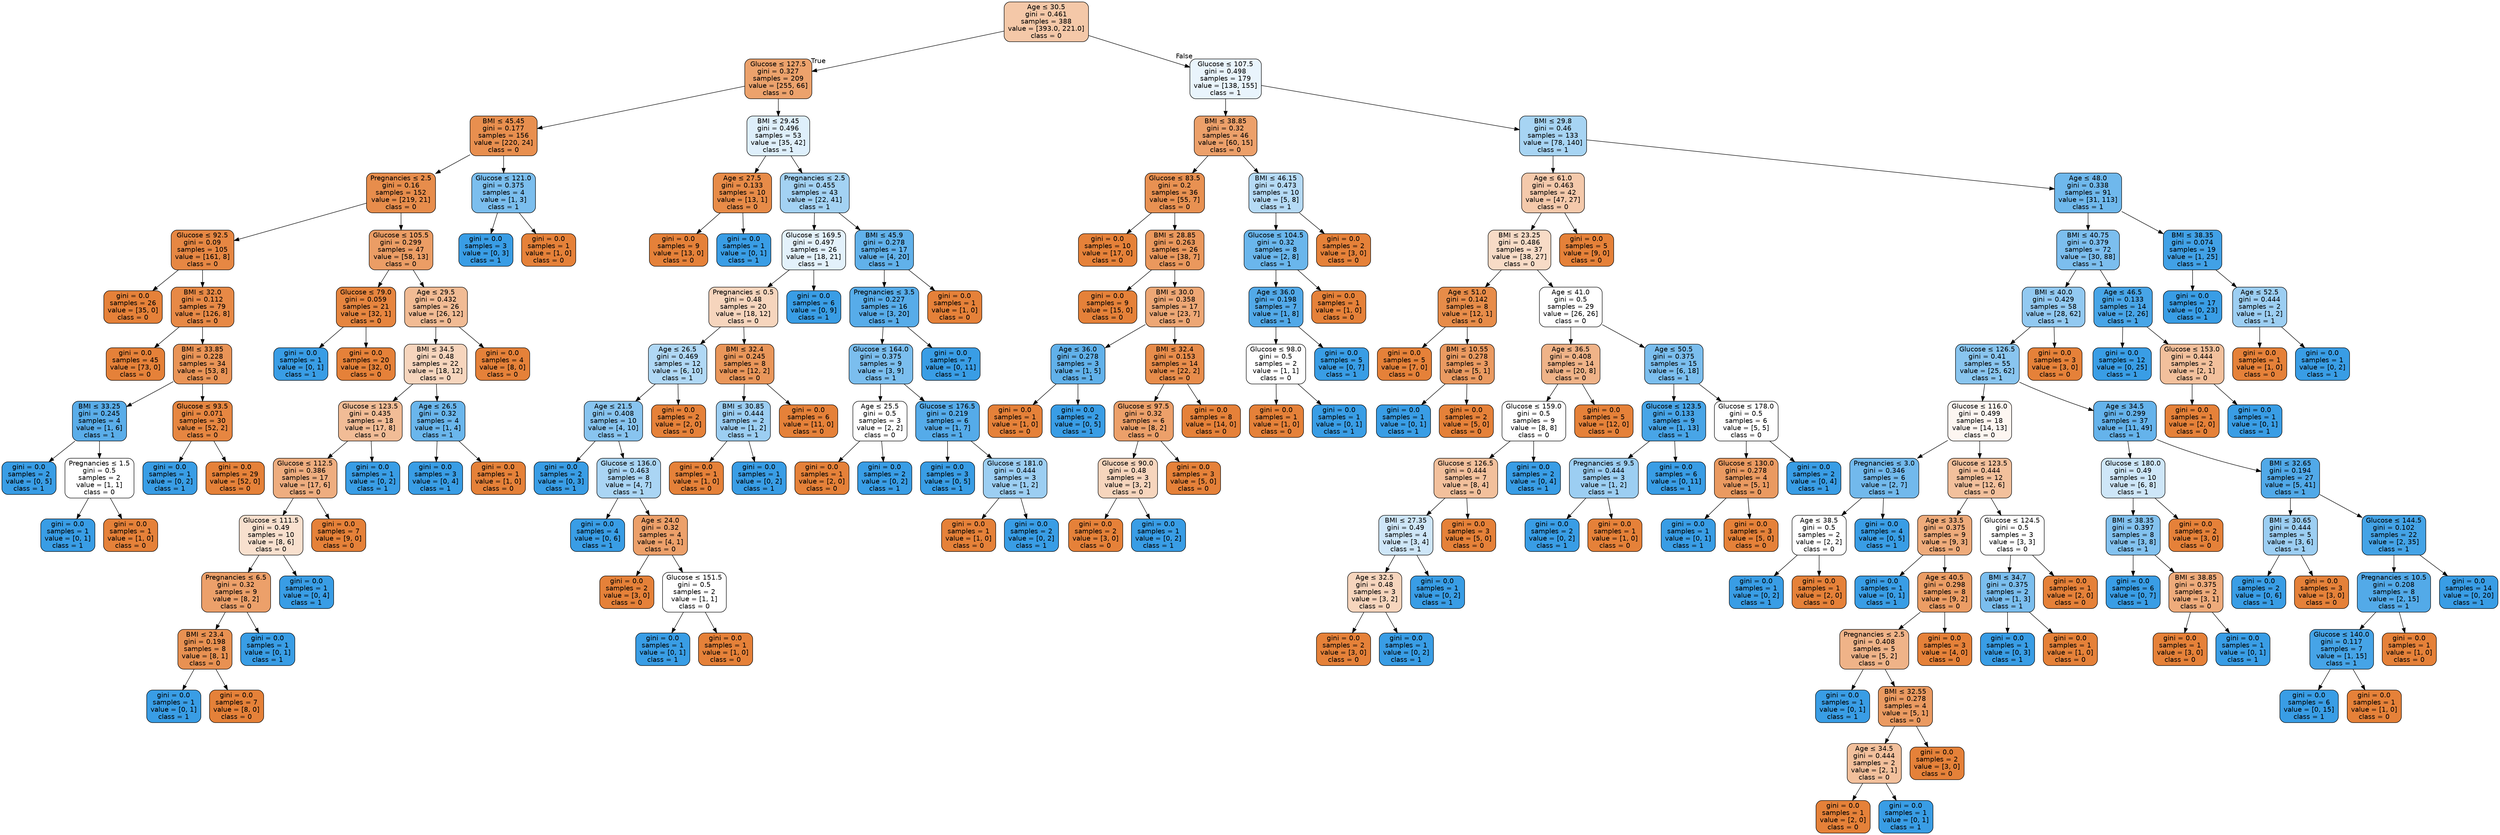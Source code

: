 digraph Tree {
node [shape=box, style="filled, rounded", color="black", fontname="helvetica"] ;
edge [fontname="helvetica"] ;
0 [label=<Age &le; 30.5<br/>gini = 0.461<br/>samples = 388<br/>value = [393.0, 221.0]<br/>class = 0>, fillcolor="#f4c8a8"] ;
1 [label=<Glucose &le; 127.5<br/>gini = 0.327<br/>samples = 209<br/>value = [255, 66]<br/>class = 0>, fillcolor="#eca26c"] ;
0 -> 1 [labeldistance=2.5, labelangle=45, headlabel="True"] ;
2 [label=<BMI &le; 45.45<br/>gini = 0.177<br/>samples = 156<br/>value = [220, 24]<br/>class = 0>, fillcolor="#e88f4f"] ;
1 -> 2 ;
3 [label=<Pregnancies &le; 2.5<br/>gini = 0.16<br/>samples = 152<br/>value = [219, 21]<br/>class = 0>, fillcolor="#e78d4c"] ;
2 -> 3 ;
4 [label=<Glucose &le; 92.5<br/>gini = 0.09<br/>samples = 105<br/>value = [161, 8]<br/>class = 0>, fillcolor="#e68743"] ;
3 -> 4 ;
5 [label=<gini = 0.0<br/>samples = 26<br/>value = [35, 0]<br/>class = 0>, fillcolor="#e58139"] ;
4 -> 5 ;
6 [label=<BMI &le; 32.0<br/>gini = 0.112<br/>samples = 79<br/>value = [126, 8]<br/>class = 0>, fillcolor="#e78946"] ;
4 -> 6 ;
7 [label=<gini = 0.0<br/>samples = 45<br/>value = [73, 0]<br/>class = 0>, fillcolor="#e58139"] ;
6 -> 7 ;
8 [label=<BMI &le; 33.85<br/>gini = 0.228<br/>samples = 34<br/>value = [53, 8]<br/>class = 0>, fillcolor="#e99457"] ;
6 -> 8 ;
9 [label=<BMI &le; 33.25<br/>gini = 0.245<br/>samples = 4<br/>value = [1, 6]<br/>class = 1>, fillcolor="#5aade9"] ;
8 -> 9 ;
10 [label=<gini = 0.0<br/>samples = 2<br/>value = [0, 5]<br/>class = 1>, fillcolor="#399de5"] ;
9 -> 10 ;
11 [label=<Pregnancies &le; 1.5<br/>gini = 0.5<br/>samples = 2<br/>value = [1, 1]<br/>class = 0>, fillcolor="#ffffff"] ;
9 -> 11 ;
12 [label=<gini = 0.0<br/>samples = 1<br/>value = [0, 1]<br/>class = 1>, fillcolor="#399de5"] ;
11 -> 12 ;
13 [label=<gini = 0.0<br/>samples = 1<br/>value = [1, 0]<br/>class = 0>, fillcolor="#e58139"] ;
11 -> 13 ;
14 [label=<Glucose &le; 93.5<br/>gini = 0.071<br/>samples = 30<br/>value = [52, 2]<br/>class = 0>, fillcolor="#e68641"] ;
8 -> 14 ;
15 [label=<gini = 0.0<br/>samples = 1<br/>value = [0, 2]<br/>class = 1>, fillcolor="#399de5"] ;
14 -> 15 ;
16 [label=<gini = 0.0<br/>samples = 29<br/>value = [52, 0]<br/>class = 0>, fillcolor="#e58139"] ;
14 -> 16 ;
17 [label=<Glucose &le; 105.5<br/>gini = 0.299<br/>samples = 47<br/>value = [58, 13]<br/>class = 0>, fillcolor="#eb9d65"] ;
3 -> 17 ;
18 [label=<Glucose &le; 79.0<br/>gini = 0.059<br/>samples = 21<br/>value = [32, 1]<br/>class = 0>, fillcolor="#e6853f"] ;
17 -> 18 ;
19 [label=<gini = 0.0<br/>samples = 1<br/>value = [0, 1]<br/>class = 1>, fillcolor="#399de5"] ;
18 -> 19 ;
20 [label=<gini = 0.0<br/>samples = 20<br/>value = [32, 0]<br/>class = 0>, fillcolor="#e58139"] ;
18 -> 20 ;
21 [label=<Age &le; 29.5<br/>gini = 0.432<br/>samples = 26<br/>value = [26, 12]<br/>class = 0>, fillcolor="#f1bb94"] ;
17 -> 21 ;
22 [label=<BMI &le; 34.5<br/>gini = 0.48<br/>samples = 22<br/>value = [18, 12]<br/>class = 0>, fillcolor="#f6d5bd"] ;
21 -> 22 ;
23 [label=<Glucose &le; 123.5<br/>gini = 0.435<br/>samples = 18<br/>value = [17, 8]<br/>class = 0>, fillcolor="#f1bc96"] ;
22 -> 23 ;
24 [label=<Glucose &le; 112.5<br/>gini = 0.386<br/>samples = 17<br/>value = [17, 6]<br/>class = 0>, fillcolor="#eead7f"] ;
23 -> 24 ;
25 [label=<Glucose &le; 111.5<br/>gini = 0.49<br/>samples = 10<br/>value = [8, 6]<br/>class = 0>, fillcolor="#f8e0ce"] ;
24 -> 25 ;
26 [label=<Pregnancies &le; 6.5<br/>gini = 0.32<br/>samples = 9<br/>value = [8, 2]<br/>class = 0>, fillcolor="#eca06a"] ;
25 -> 26 ;
27 [label=<BMI &le; 23.4<br/>gini = 0.198<br/>samples = 8<br/>value = [8, 1]<br/>class = 0>, fillcolor="#e89152"] ;
26 -> 27 ;
28 [label=<gini = 0.0<br/>samples = 1<br/>value = [0, 1]<br/>class = 1>, fillcolor="#399de5"] ;
27 -> 28 ;
29 [label=<gini = 0.0<br/>samples = 7<br/>value = [8, 0]<br/>class = 0>, fillcolor="#e58139"] ;
27 -> 29 ;
30 [label=<gini = 0.0<br/>samples = 1<br/>value = [0, 1]<br/>class = 1>, fillcolor="#399de5"] ;
26 -> 30 ;
31 [label=<gini = 0.0<br/>samples = 1<br/>value = [0, 4]<br/>class = 1>, fillcolor="#399de5"] ;
25 -> 31 ;
32 [label=<gini = 0.0<br/>samples = 7<br/>value = [9, 0]<br/>class = 0>, fillcolor="#e58139"] ;
24 -> 32 ;
33 [label=<gini = 0.0<br/>samples = 1<br/>value = [0, 2]<br/>class = 1>, fillcolor="#399de5"] ;
23 -> 33 ;
34 [label=<Age &le; 26.5<br/>gini = 0.32<br/>samples = 4<br/>value = [1, 4]<br/>class = 1>, fillcolor="#6ab6ec"] ;
22 -> 34 ;
35 [label=<gini = 0.0<br/>samples = 3<br/>value = [0, 4]<br/>class = 1>, fillcolor="#399de5"] ;
34 -> 35 ;
36 [label=<gini = 0.0<br/>samples = 1<br/>value = [1, 0]<br/>class = 0>, fillcolor="#e58139"] ;
34 -> 36 ;
37 [label=<gini = 0.0<br/>samples = 4<br/>value = [8, 0]<br/>class = 0>, fillcolor="#e58139"] ;
21 -> 37 ;
38 [label=<Glucose &le; 121.0<br/>gini = 0.375<br/>samples = 4<br/>value = [1, 3]<br/>class = 1>, fillcolor="#7bbeee"] ;
2 -> 38 ;
39 [label=<gini = 0.0<br/>samples = 3<br/>value = [0, 3]<br/>class = 1>, fillcolor="#399de5"] ;
38 -> 39 ;
40 [label=<gini = 0.0<br/>samples = 1<br/>value = [1, 0]<br/>class = 0>, fillcolor="#e58139"] ;
38 -> 40 ;
41 [label=<BMI &le; 29.45<br/>gini = 0.496<br/>samples = 53<br/>value = [35, 42]<br/>class = 1>, fillcolor="#deeffb"] ;
1 -> 41 ;
42 [label=<Age &le; 27.5<br/>gini = 0.133<br/>samples = 10<br/>value = [13, 1]<br/>class = 0>, fillcolor="#e78b48"] ;
41 -> 42 ;
43 [label=<gini = 0.0<br/>samples = 9<br/>value = [13, 0]<br/>class = 0>, fillcolor="#e58139"] ;
42 -> 43 ;
44 [label=<gini = 0.0<br/>samples = 1<br/>value = [0, 1]<br/>class = 1>, fillcolor="#399de5"] ;
42 -> 44 ;
45 [label=<Pregnancies &le; 2.5<br/>gini = 0.455<br/>samples = 43<br/>value = [22, 41]<br/>class = 1>, fillcolor="#a3d2f3"] ;
41 -> 45 ;
46 [label=<Glucose &le; 169.5<br/>gini = 0.497<br/>samples = 26<br/>value = [18, 21]<br/>class = 1>, fillcolor="#e3f1fb"] ;
45 -> 46 ;
47 [label=<Pregnancies &le; 0.5<br/>gini = 0.48<br/>samples = 20<br/>value = [18, 12]<br/>class = 0>, fillcolor="#f6d5bd"] ;
46 -> 47 ;
48 [label=<Age &le; 26.5<br/>gini = 0.469<br/>samples = 12<br/>value = [6, 10]<br/>class = 1>, fillcolor="#b0d8f5"] ;
47 -> 48 ;
49 [label=<Age &le; 21.5<br/>gini = 0.408<br/>samples = 10<br/>value = [4, 10]<br/>class = 1>, fillcolor="#88c4ef"] ;
48 -> 49 ;
50 [label=<gini = 0.0<br/>samples = 2<br/>value = [0, 3]<br/>class = 1>, fillcolor="#399de5"] ;
49 -> 50 ;
51 [label=<Glucose &le; 136.0<br/>gini = 0.463<br/>samples = 8<br/>value = [4, 7]<br/>class = 1>, fillcolor="#aad5f4"] ;
49 -> 51 ;
52 [label=<gini = 0.0<br/>samples = 4<br/>value = [0, 6]<br/>class = 1>, fillcolor="#399de5"] ;
51 -> 52 ;
53 [label=<Age &le; 24.0<br/>gini = 0.32<br/>samples = 4<br/>value = [4, 1]<br/>class = 0>, fillcolor="#eca06a"] ;
51 -> 53 ;
54 [label=<gini = 0.0<br/>samples = 2<br/>value = [3, 0]<br/>class = 0>, fillcolor="#e58139"] ;
53 -> 54 ;
55 [label=<Glucose &le; 151.5<br/>gini = 0.5<br/>samples = 2<br/>value = [1, 1]<br/>class = 0>, fillcolor="#ffffff"] ;
53 -> 55 ;
56 [label=<gini = 0.0<br/>samples = 1<br/>value = [0, 1]<br/>class = 1>, fillcolor="#399de5"] ;
55 -> 56 ;
57 [label=<gini = 0.0<br/>samples = 1<br/>value = [1, 0]<br/>class = 0>, fillcolor="#e58139"] ;
55 -> 57 ;
58 [label=<gini = 0.0<br/>samples = 2<br/>value = [2, 0]<br/>class = 0>, fillcolor="#e58139"] ;
48 -> 58 ;
59 [label=<BMI &le; 32.4<br/>gini = 0.245<br/>samples = 8<br/>value = [12, 2]<br/>class = 0>, fillcolor="#e9965a"] ;
47 -> 59 ;
60 [label=<BMI &le; 30.85<br/>gini = 0.444<br/>samples = 2<br/>value = [1, 2]<br/>class = 1>, fillcolor="#9ccef2"] ;
59 -> 60 ;
61 [label=<gini = 0.0<br/>samples = 1<br/>value = [1, 0]<br/>class = 0>, fillcolor="#e58139"] ;
60 -> 61 ;
62 [label=<gini = 0.0<br/>samples = 1<br/>value = [0, 2]<br/>class = 1>, fillcolor="#399de5"] ;
60 -> 62 ;
63 [label=<gini = 0.0<br/>samples = 6<br/>value = [11, 0]<br/>class = 0>, fillcolor="#e58139"] ;
59 -> 63 ;
64 [label=<gini = 0.0<br/>samples = 6<br/>value = [0, 9]<br/>class = 1>, fillcolor="#399de5"] ;
46 -> 64 ;
65 [label=<BMI &le; 45.9<br/>gini = 0.278<br/>samples = 17<br/>value = [4, 20]<br/>class = 1>, fillcolor="#61b1ea"] ;
45 -> 65 ;
66 [label=<Pregnancies &le; 3.5<br/>gini = 0.227<br/>samples = 16<br/>value = [3, 20]<br/>class = 1>, fillcolor="#57ace9"] ;
65 -> 66 ;
67 [label=<Glucose &le; 164.0<br/>gini = 0.375<br/>samples = 9<br/>value = [3, 9]<br/>class = 1>, fillcolor="#7bbeee"] ;
66 -> 67 ;
68 [label=<Age &le; 25.5<br/>gini = 0.5<br/>samples = 3<br/>value = [2, 2]<br/>class = 0>, fillcolor="#ffffff"] ;
67 -> 68 ;
69 [label=<gini = 0.0<br/>samples = 1<br/>value = [2, 0]<br/>class = 0>, fillcolor="#e58139"] ;
68 -> 69 ;
70 [label=<gini = 0.0<br/>samples = 2<br/>value = [0, 2]<br/>class = 1>, fillcolor="#399de5"] ;
68 -> 70 ;
71 [label=<Glucose &le; 176.5<br/>gini = 0.219<br/>samples = 6<br/>value = [1, 7]<br/>class = 1>, fillcolor="#55abe9"] ;
67 -> 71 ;
72 [label=<gini = 0.0<br/>samples = 3<br/>value = [0, 5]<br/>class = 1>, fillcolor="#399de5"] ;
71 -> 72 ;
73 [label=<Glucose &le; 181.0<br/>gini = 0.444<br/>samples = 3<br/>value = [1, 2]<br/>class = 1>, fillcolor="#9ccef2"] ;
71 -> 73 ;
74 [label=<gini = 0.0<br/>samples = 1<br/>value = [1, 0]<br/>class = 0>, fillcolor="#e58139"] ;
73 -> 74 ;
75 [label=<gini = 0.0<br/>samples = 2<br/>value = [0, 2]<br/>class = 1>, fillcolor="#399de5"] ;
73 -> 75 ;
76 [label=<gini = 0.0<br/>samples = 7<br/>value = [0, 11]<br/>class = 1>, fillcolor="#399de5"] ;
66 -> 76 ;
77 [label=<gini = 0.0<br/>samples = 1<br/>value = [1, 0]<br/>class = 0>, fillcolor="#e58139"] ;
65 -> 77 ;
78 [label=<Glucose &le; 107.5<br/>gini = 0.498<br/>samples = 179<br/>value = [138, 155]<br/>class = 1>, fillcolor="#e9f4fc"] ;
0 -> 78 [labeldistance=2.5, labelangle=-45, headlabel="False"] ;
79 [label=<BMI &le; 38.85<br/>gini = 0.32<br/>samples = 46<br/>value = [60, 15]<br/>class = 0>, fillcolor="#eca06a"] ;
78 -> 79 ;
80 [label=<Glucose &le; 83.5<br/>gini = 0.2<br/>samples = 36<br/>value = [55, 7]<br/>class = 0>, fillcolor="#e89152"] ;
79 -> 80 ;
81 [label=<gini = 0.0<br/>samples = 10<br/>value = [17, 0]<br/>class = 0>, fillcolor="#e58139"] ;
80 -> 81 ;
82 [label=<BMI &le; 28.85<br/>gini = 0.263<br/>samples = 26<br/>value = [38, 7]<br/>class = 0>, fillcolor="#ea985d"] ;
80 -> 82 ;
83 [label=<gini = 0.0<br/>samples = 9<br/>value = [15, 0]<br/>class = 0>, fillcolor="#e58139"] ;
82 -> 83 ;
84 [label=<BMI &le; 30.0<br/>gini = 0.358<br/>samples = 17<br/>value = [23, 7]<br/>class = 0>, fillcolor="#eda775"] ;
82 -> 84 ;
85 [label=<Age &le; 36.0<br/>gini = 0.278<br/>samples = 3<br/>value = [1, 5]<br/>class = 1>, fillcolor="#61b1ea"] ;
84 -> 85 ;
86 [label=<gini = 0.0<br/>samples = 1<br/>value = [1, 0]<br/>class = 0>, fillcolor="#e58139"] ;
85 -> 86 ;
87 [label=<gini = 0.0<br/>samples = 2<br/>value = [0, 5]<br/>class = 1>, fillcolor="#399de5"] ;
85 -> 87 ;
88 [label=<BMI &le; 32.4<br/>gini = 0.153<br/>samples = 14<br/>value = [22, 2]<br/>class = 0>, fillcolor="#e78c4b"] ;
84 -> 88 ;
89 [label=<Glucose &le; 97.5<br/>gini = 0.32<br/>samples = 6<br/>value = [8, 2]<br/>class = 0>, fillcolor="#eca06a"] ;
88 -> 89 ;
90 [label=<Glucose &le; 90.0<br/>gini = 0.48<br/>samples = 3<br/>value = [3, 2]<br/>class = 0>, fillcolor="#f6d5bd"] ;
89 -> 90 ;
91 [label=<gini = 0.0<br/>samples = 2<br/>value = [3, 0]<br/>class = 0>, fillcolor="#e58139"] ;
90 -> 91 ;
92 [label=<gini = 0.0<br/>samples = 1<br/>value = [0, 2]<br/>class = 1>, fillcolor="#399de5"] ;
90 -> 92 ;
93 [label=<gini = 0.0<br/>samples = 3<br/>value = [5, 0]<br/>class = 0>, fillcolor="#e58139"] ;
89 -> 93 ;
94 [label=<gini = 0.0<br/>samples = 8<br/>value = [14, 0]<br/>class = 0>, fillcolor="#e58139"] ;
88 -> 94 ;
95 [label=<BMI &le; 46.15<br/>gini = 0.473<br/>samples = 10<br/>value = [5, 8]<br/>class = 1>, fillcolor="#b5daf5"] ;
79 -> 95 ;
96 [label=<Glucose &le; 104.5<br/>gini = 0.32<br/>samples = 8<br/>value = [2, 8]<br/>class = 1>, fillcolor="#6ab6ec"] ;
95 -> 96 ;
97 [label=<Age &le; 36.0<br/>gini = 0.198<br/>samples = 7<br/>value = [1, 8]<br/>class = 1>, fillcolor="#52a9e8"] ;
96 -> 97 ;
98 [label=<Glucose &le; 98.0<br/>gini = 0.5<br/>samples = 2<br/>value = [1, 1]<br/>class = 0>, fillcolor="#ffffff"] ;
97 -> 98 ;
99 [label=<gini = 0.0<br/>samples = 1<br/>value = [1, 0]<br/>class = 0>, fillcolor="#e58139"] ;
98 -> 99 ;
100 [label=<gini = 0.0<br/>samples = 1<br/>value = [0, 1]<br/>class = 1>, fillcolor="#399de5"] ;
98 -> 100 ;
101 [label=<gini = 0.0<br/>samples = 5<br/>value = [0, 7]<br/>class = 1>, fillcolor="#399de5"] ;
97 -> 101 ;
102 [label=<gini = 0.0<br/>samples = 1<br/>value = [1, 0]<br/>class = 0>, fillcolor="#e58139"] ;
96 -> 102 ;
103 [label=<gini = 0.0<br/>samples = 2<br/>value = [3, 0]<br/>class = 0>, fillcolor="#e58139"] ;
95 -> 103 ;
104 [label=<BMI &le; 29.8<br/>gini = 0.46<br/>samples = 133<br/>value = [78, 140]<br/>class = 1>, fillcolor="#a7d4f3"] ;
78 -> 104 ;
105 [label=<Age &le; 61.0<br/>gini = 0.463<br/>samples = 42<br/>value = [47, 27]<br/>class = 0>, fillcolor="#f4c9ab"] ;
104 -> 105 ;
106 [label=<BMI &le; 23.25<br/>gini = 0.486<br/>samples = 37<br/>value = [38, 27]<br/>class = 0>, fillcolor="#f7dbc6"] ;
105 -> 106 ;
107 [label=<Age &le; 51.0<br/>gini = 0.142<br/>samples = 8<br/>value = [12, 1]<br/>class = 0>, fillcolor="#e78c49"] ;
106 -> 107 ;
108 [label=<gini = 0.0<br/>samples = 5<br/>value = [7, 0]<br/>class = 0>, fillcolor="#e58139"] ;
107 -> 108 ;
109 [label=<BMI &le; 10.55<br/>gini = 0.278<br/>samples = 3<br/>value = [5, 1]<br/>class = 0>, fillcolor="#ea9a61"] ;
107 -> 109 ;
110 [label=<gini = 0.0<br/>samples = 1<br/>value = [0, 1]<br/>class = 1>, fillcolor="#399de5"] ;
109 -> 110 ;
111 [label=<gini = 0.0<br/>samples = 2<br/>value = [5, 0]<br/>class = 0>, fillcolor="#e58139"] ;
109 -> 111 ;
112 [label=<Age &le; 41.0<br/>gini = 0.5<br/>samples = 29<br/>value = [26, 26]<br/>class = 0>, fillcolor="#ffffff"] ;
106 -> 112 ;
113 [label=<Age &le; 36.5<br/>gini = 0.408<br/>samples = 14<br/>value = [20, 8]<br/>class = 0>, fillcolor="#efb388"] ;
112 -> 113 ;
114 [label=<Glucose &le; 159.0<br/>gini = 0.5<br/>samples = 9<br/>value = [8, 8]<br/>class = 0>, fillcolor="#ffffff"] ;
113 -> 114 ;
115 [label=<Glucose &le; 126.5<br/>gini = 0.444<br/>samples = 7<br/>value = [8, 4]<br/>class = 0>, fillcolor="#f2c09c"] ;
114 -> 115 ;
116 [label=<BMI &le; 27.35<br/>gini = 0.49<br/>samples = 4<br/>value = [3, 4]<br/>class = 1>, fillcolor="#cee6f8"] ;
115 -> 116 ;
117 [label=<Age &le; 32.5<br/>gini = 0.48<br/>samples = 3<br/>value = [3, 2]<br/>class = 0>, fillcolor="#f6d5bd"] ;
116 -> 117 ;
118 [label=<gini = 0.0<br/>samples = 2<br/>value = [3, 0]<br/>class = 0>, fillcolor="#e58139"] ;
117 -> 118 ;
119 [label=<gini = 0.0<br/>samples = 1<br/>value = [0, 2]<br/>class = 1>, fillcolor="#399de5"] ;
117 -> 119 ;
120 [label=<gini = 0.0<br/>samples = 1<br/>value = [0, 2]<br/>class = 1>, fillcolor="#399de5"] ;
116 -> 120 ;
121 [label=<gini = 0.0<br/>samples = 3<br/>value = [5, 0]<br/>class = 0>, fillcolor="#e58139"] ;
115 -> 121 ;
122 [label=<gini = 0.0<br/>samples = 2<br/>value = [0, 4]<br/>class = 1>, fillcolor="#399de5"] ;
114 -> 122 ;
123 [label=<gini = 0.0<br/>samples = 5<br/>value = [12, 0]<br/>class = 0>, fillcolor="#e58139"] ;
113 -> 123 ;
124 [label=<Age &le; 50.5<br/>gini = 0.375<br/>samples = 15<br/>value = [6, 18]<br/>class = 1>, fillcolor="#7bbeee"] ;
112 -> 124 ;
125 [label=<Glucose &le; 123.5<br/>gini = 0.133<br/>samples = 9<br/>value = [1, 13]<br/>class = 1>, fillcolor="#48a5e7"] ;
124 -> 125 ;
126 [label=<Pregnancies &le; 9.5<br/>gini = 0.444<br/>samples = 3<br/>value = [1, 2]<br/>class = 1>, fillcolor="#9ccef2"] ;
125 -> 126 ;
127 [label=<gini = 0.0<br/>samples = 2<br/>value = [0, 2]<br/>class = 1>, fillcolor="#399de5"] ;
126 -> 127 ;
128 [label=<gini = 0.0<br/>samples = 1<br/>value = [1, 0]<br/>class = 0>, fillcolor="#e58139"] ;
126 -> 128 ;
129 [label=<gini = 0.0<br/>samples = 6<br/>value = [0, 11]<br/>class = 1>, fillcolor="#399de5"] ;
125 -> 129 ;
130 [label=<Glucose &le; 178.0<br/>gini = 0.5<br/>samples = 6<br/>value = [5, 5]<br/>class = 0>, fillcolor="#ffffff"] ;
124 -> 130 ;
131 [label=<Glucose &le; 130.0<br/>gini = 0.278<br/>samples = 4<br/>value = [5, 1]<br/>class = 0>, fillcolor="#ea9a61"] ;
130 -> 131 ;
132 [label=<gini = 0.0<br/>samples = 1<br/>value = [0, 1]<br/>class = 1>, fillcolor="#399de5"] ;
131 -> 132 ;
133 [label=<gini = 0.0<br/>samples = 3<br/>value = [5, 0]<br/>class = 0>, fillcolor="#e58139"] ;
131 -> 133 ;
134 [label=<gini = 0.0<br/>samples = 2<br/>value = [0, 4]<br/>class = 1>, fillcolor="#399de5"] ;
130 -> 134 ;
135 [label=<gini = 0.0<br/>samples = 5<br/>value = [9, 0]<br/>class = 0>, fillcolor="#e58139"] ;
105 -> 135 ;
136 [label=<Age &le; 48.0<br/>gini = 0.338<br/>samples = 91<br/>value = [31, 113]<br/>class = 1>, fillcolor="#6fb8ec"] ;
104 -> 136 ;
137 [label=<BMI &le; 40.75<br/>gini = 0.379<br/>samples = 72<br/>value = [30, 88]<br/>class = 1>, fillcolor="#7cbeee"] ;
136 -> 137 ;
138 [label=<BMI &le; 40.0<br/>gini = 0.429<br/>samples = 58<br/>value = [28, 62]<br/>class = 1>, fillcolor="#92c9f1"] ;
137 -> 138 ;
139 [label=<Glucose &le; 126.5<br/>gini = 0.41<br/>samples = 55<br/>value = [25, 62]<br/>class = 1>, fillcolor="#89c5ef"] ;
138 -> 139 ;
140 [label=<Glucose &le; 116.0<br/>gini = 0.499<br/>samples = 18<br/>value = [14, 13]<br/>class = 0>, fillcolor="#fdf6f1"] ;
139 -> 140 ;
141 [label=<Pregnancies &le; 3.0<br/>gini = 0.346<br/>samples = 6<br/>value = [2, 7]<br/>class = 1>, fillcolor="#72b9ec"] ;
140 -> 141 ;
142 [label=<Age &le; 38.5<br/>gini = 0.5<br/>samples = 2<br/>value = [2, 2]<br/>class = 0>, fillcolor="#ffffff"] ;
141 -> 142 ;
143 [label=<gini = 0.0<br/>samples = 1<br/>value = [0, 2]<br/>class = 1>, fillcolor="#399de5"] ;
142 -> 143 ;
144 [label=<gini = 0.0<br/>samples = 1<br/>value = [2, 0]<br/>class = 0>, fillcolor="#e58139"] ;
142 -> 144 ;
145 [label=<gini = 0.0<br/>samples = 4<br/>value = [0, 5]<br/>class = 1>, fillcolor="#399de5"] ;
141 -> 145 ;
146 [label=<Glucose &le; 123.5<br/>gini = 0.444<br/>samples = 12<br/>value = [12, 6]<br/>class = 0>, fillcolor="#f2c09c"] ;
140 -> 146 ;
147 [label=<Age &le; 33.5<br/>gini = 0.375<br/>samples = 9<br/>value = [9, 3]<br/>class = 0>, fillcolor="#eeab7b"] ;
146 -> 147 ;
148 [label=<gini = 0.0<br/>samples = 1<br/>value = [0, 1]<br/>class = 1>, fillcolor="#399de5"] ;
147 -> 148 ;
149 [label=<Age &le; 40.5<br/>gini = 0.298<br/>samples = 8<br/>value = [9, 2]<br/>class = 0>, fillcolor="#eb9d65"] ;
147 -> 149 ;
150 [label=<Pregnancies &le; 2.5<br/>gini = 0.408<br/>samples = 5<br/>value = [5, 2]<br/>class = 0>, fillcolor="#efb388"] ;
149 -> 150 ;
151 [label=<gini = 0.0<br/>samples = 1<br/>value = [0, 1]<br/>class = 1>, fillcolor="#399de5"] ;
150 -> 151 ;
152 [label=<BMI &le; 32.55<br/>gini = 0.278<br/>samples = 4<br/>value = [5, 1]<br/>class = 0>, fillcolor="#ea9a61"] ;
150 -> 152 ;
153 [label=<Age &le; 34.5<br/>gini = 0.444<br/>samples = 2<br/>value = [2, 1]<br/>class = 0>, fillcolor="#f2c09c"] ;
152 -> 153 ;
154 [label=<gini = 0.0<br/>samples = 1<br/>value = [2, 0]<br/>class = 0>, fillcolor="#e58139"] ;
153 -> 154 ;
155 [label=<gini = 0.0<br/>samples = 1<br/>value = [0, 1]<br/>class = 1>, fillcolor="#399de5"] ;
153 -> 155 ;
156 [label=<gini = 0.0<br/>samples = 2<br/>value = [3, 0]<br/>class = 0>, fillcolor="#e58139"] ;
152 -> 156 ;
157 [label=<gini = 0.0<br/>samples = 3<br/>value = [4, 0]<br/>class = 0>, fillcolor="#e58139"] ;
149 -> 157 ;
158 [label=<Glucose &le; 124.5<br/>gini = 0.5<br/>samples = 3<br/>value = [3, 3]<br/>class = 0>, fillcolor="#ffffff"] ;
146 -> 158 ;
159 [label=<BMI &le; 34.7<br/>gini = 0.375<br/>samples = 2<br/>value = [1, 3]<br/>class = 1>, fillcolor="#7bbeee"] ;
158 -> 159 ;
160 [label=<gini = 0.0<br/>samples = 1<br/>value = [0, 3]<br/>class = 1>, fillcolor="#399de5"] ;
159 -> 160 ;
161 [label=<gini = 0.0<br/>samples = 1<br/>value = [1, 0]<br/>class = 0>, fillcolor="#e58139"] ;
159 -> 161 ;
162 [label=<gini = 0.0<br/>samples = 1<br/>value = [2, 0]<br/>class = 0>, fillcolor="#e58139"] ;
158 -> 162 ;
163 [label=<Age &le; 34.5<br/>gini = 0.299<br/>samples = 37<br/>value = [11, 49]<br/>class = 1>, fillcolor="#65b3eb"] ;
139 -> 163 ;
164 [label=<Glucose &le; 180.0<br/>gini = 0.49<br/>samples = 10<br/>value = [6, 8]<br/>class = 1>, fillcolor="#cee6f8"] ;
163 -> 164 ;
165 [label=<BMI &le; 38.35<br/>gini = 0.397<br/>samples = 8<br/>value = [3, 8]<br/>class = 1>, fillcolor="#83c2ef"] ;
164 -> 165 ;
166 [label=<gini = 0.0<br/>samples = 6<br/>value = [0, 7]<br/>class = 1>, fillcolor="#399de5"] ;
165 -> 166 ;
167 [label=<BMI &le; 38.85<br/>gini = 0.375<br/>samples = 2<br/>value = [3, 1]<br/>class = 0>, fillcolor="#eeab7b"] ;
165 -> 167 ;
168 [label=<gini = 0.0<br/>samples = 1<br/>value = [3, 0]<br/>class = 0>, fillcolor="#e58139"] ;
167 -> 168 ;
169 [label=<gini = 0.0<br/>samples = 1<br/>value = [0, 1]<br/>class = 1>, fillcolor="#399de5"] ;
167 -> 169 ;
170 [label=<gini = 0.0<br/>samples = 2<br/>value = [3, 0]<br/>class = 0>, fillcolor="#e58139"] ;
164 -> 170 ;
171 [label=<BMI &le; 32.65<br/>gini = 0.194<br/>samples = 27<br/>value = [5, 41]<br/>class = 1>, fillcolor="#51a9e8"] ;
163 -> 171 ;
172 [label=<BMI &le; 30.65<br/>gini = 0.444<br/>samples = 5<br/>value = [3, 6]<br/>class = 1>, fillcolor="#9ccef2"] ;
171 -> 172 ;
173 [label=<gini = 0.0<br/>samples = 2<br/>value = [0, 6]<br/>class = 1>, fillcolor="#399de5"] ;
172 -> 173 ;
174 [label=<gini = 0.0<br/>samples = 3<br/>value = [3, 0]<br/>class = 0>, fillcolor="#e58139"] ;
172 -> 174 ;
175 [label=<Glucose &le; 144.5<br/>gini = 0.102<br/>samples = 22<br/>value = [2, 35]<br/>class = 1>, fillcolor="#44a3e6"] ;
171 -> 175 ;
176 [label=<Pregnancies &le; 10.5<br/>gini = 0.208<br/>samples = 8<br/>value = [2, 15]<br/>class = 1>, fillcolor="#53aae8"] ;
175 -> 176 ;
177 [label=<Glucose &le; 140.0<br/>gini = 0.117<br/>samples = 7<br/>value = [1, 15]<br/>class = 1>, fillcolor="#46a4e7"] ;
176 -> 177 ;
178 [label=<gini = 0.0<br/>samples = 6<br/>value = [0, 15]<br/>class = 1>, fillcolor="#399de5"] ;
177 -> 178 ;
179 [label=<gini = 0.0<br/>samples = 1<br/>value = [1, 0]<br/>class = 0>, fillcolor="#e58139"] ;
177 -> 179 ;
180 [label=<gini = 0.0<br/>samples = 1<br/>value = [1, 0]<br/>class = 0>, fillcolor="#e58139"] ;
176 -> 180 ;
181 [label=<gini = 0.0<br/>samples = 14<br/>value = [0, 20]<br/>class = 1>, fillcolor="#399de5"] ;
175 -> 181 ;
182 [label=<gini = 0.0<br/>samples = 3<br/>value = [3, 0]<br/>class = 0>, fillcolor="#e58139"] ;
138 -> 182 ;
183 [label=<Age &le; 46.5<br/>gini = 0.133<br/>samples = 14<br/>value = [2, 26]<br/>class = 1>, fillcolor="#48a5e7"] ;
137 -> 183 ;
184 [label=<gini = 0.0<br/>samples = 12<br/>value = [0, 25]<br/>class = 1>, fillcolor="#399de5"] ;
183 -> 184 ;
185 [label=<Glucose &le; 153.0<br/>gini = 0.444<br/>samples = 2<br/>value = [2, 1]<br/>class = 0>, fillcolor="#f2c09c"] ;
183 -> 185 ;
186 [label=<gini = 0.0<br/>samples = 1<br/>value = [2, 0]<br/>class = 0>, fillcolor="#e58139"] ;
185 -> 186 ;
187 [label=<gini = 0.0<br/>samples = 1<br/>value = [0, 1]<br/>class = 1>, fillcolor="#399de5"] ;
185 -> 187 ;
188 [label=<BMI &le; 38.35<br/>gini = 0.074<br/>samples = 19<br/>value = [1, 25]<br/>class = 1>, fillcolor="#41a1e6"] ;
136 -> 188 ;
189 [label=<gini = 0.0<br/>samples = 17<br/>value = [0, 23]<br/>class = 1>, fillcolor="#399de5"] ;
188 -> 189 ;
190 [label=<Age &le; 52.5<br/>gini = 0.444<br/>samples = 2<br/>value = [1, 2]<br/>class = 1>, fillcolor="#9ccef2"] ;
188 -> 190 ;
191 [label=<gini = 0.0<br/>samples = 1<br/>value = [1, 0]<br/>class = 0>, fillcolor="#e58139"] ;
190 -> 191 ;
192 [label=<gini = 0.0<br/>samples = 1<br/>value = [0, 2]<br/>class = 1>, fillcolor="#399de5"] ;
190 -> 192 ;
}